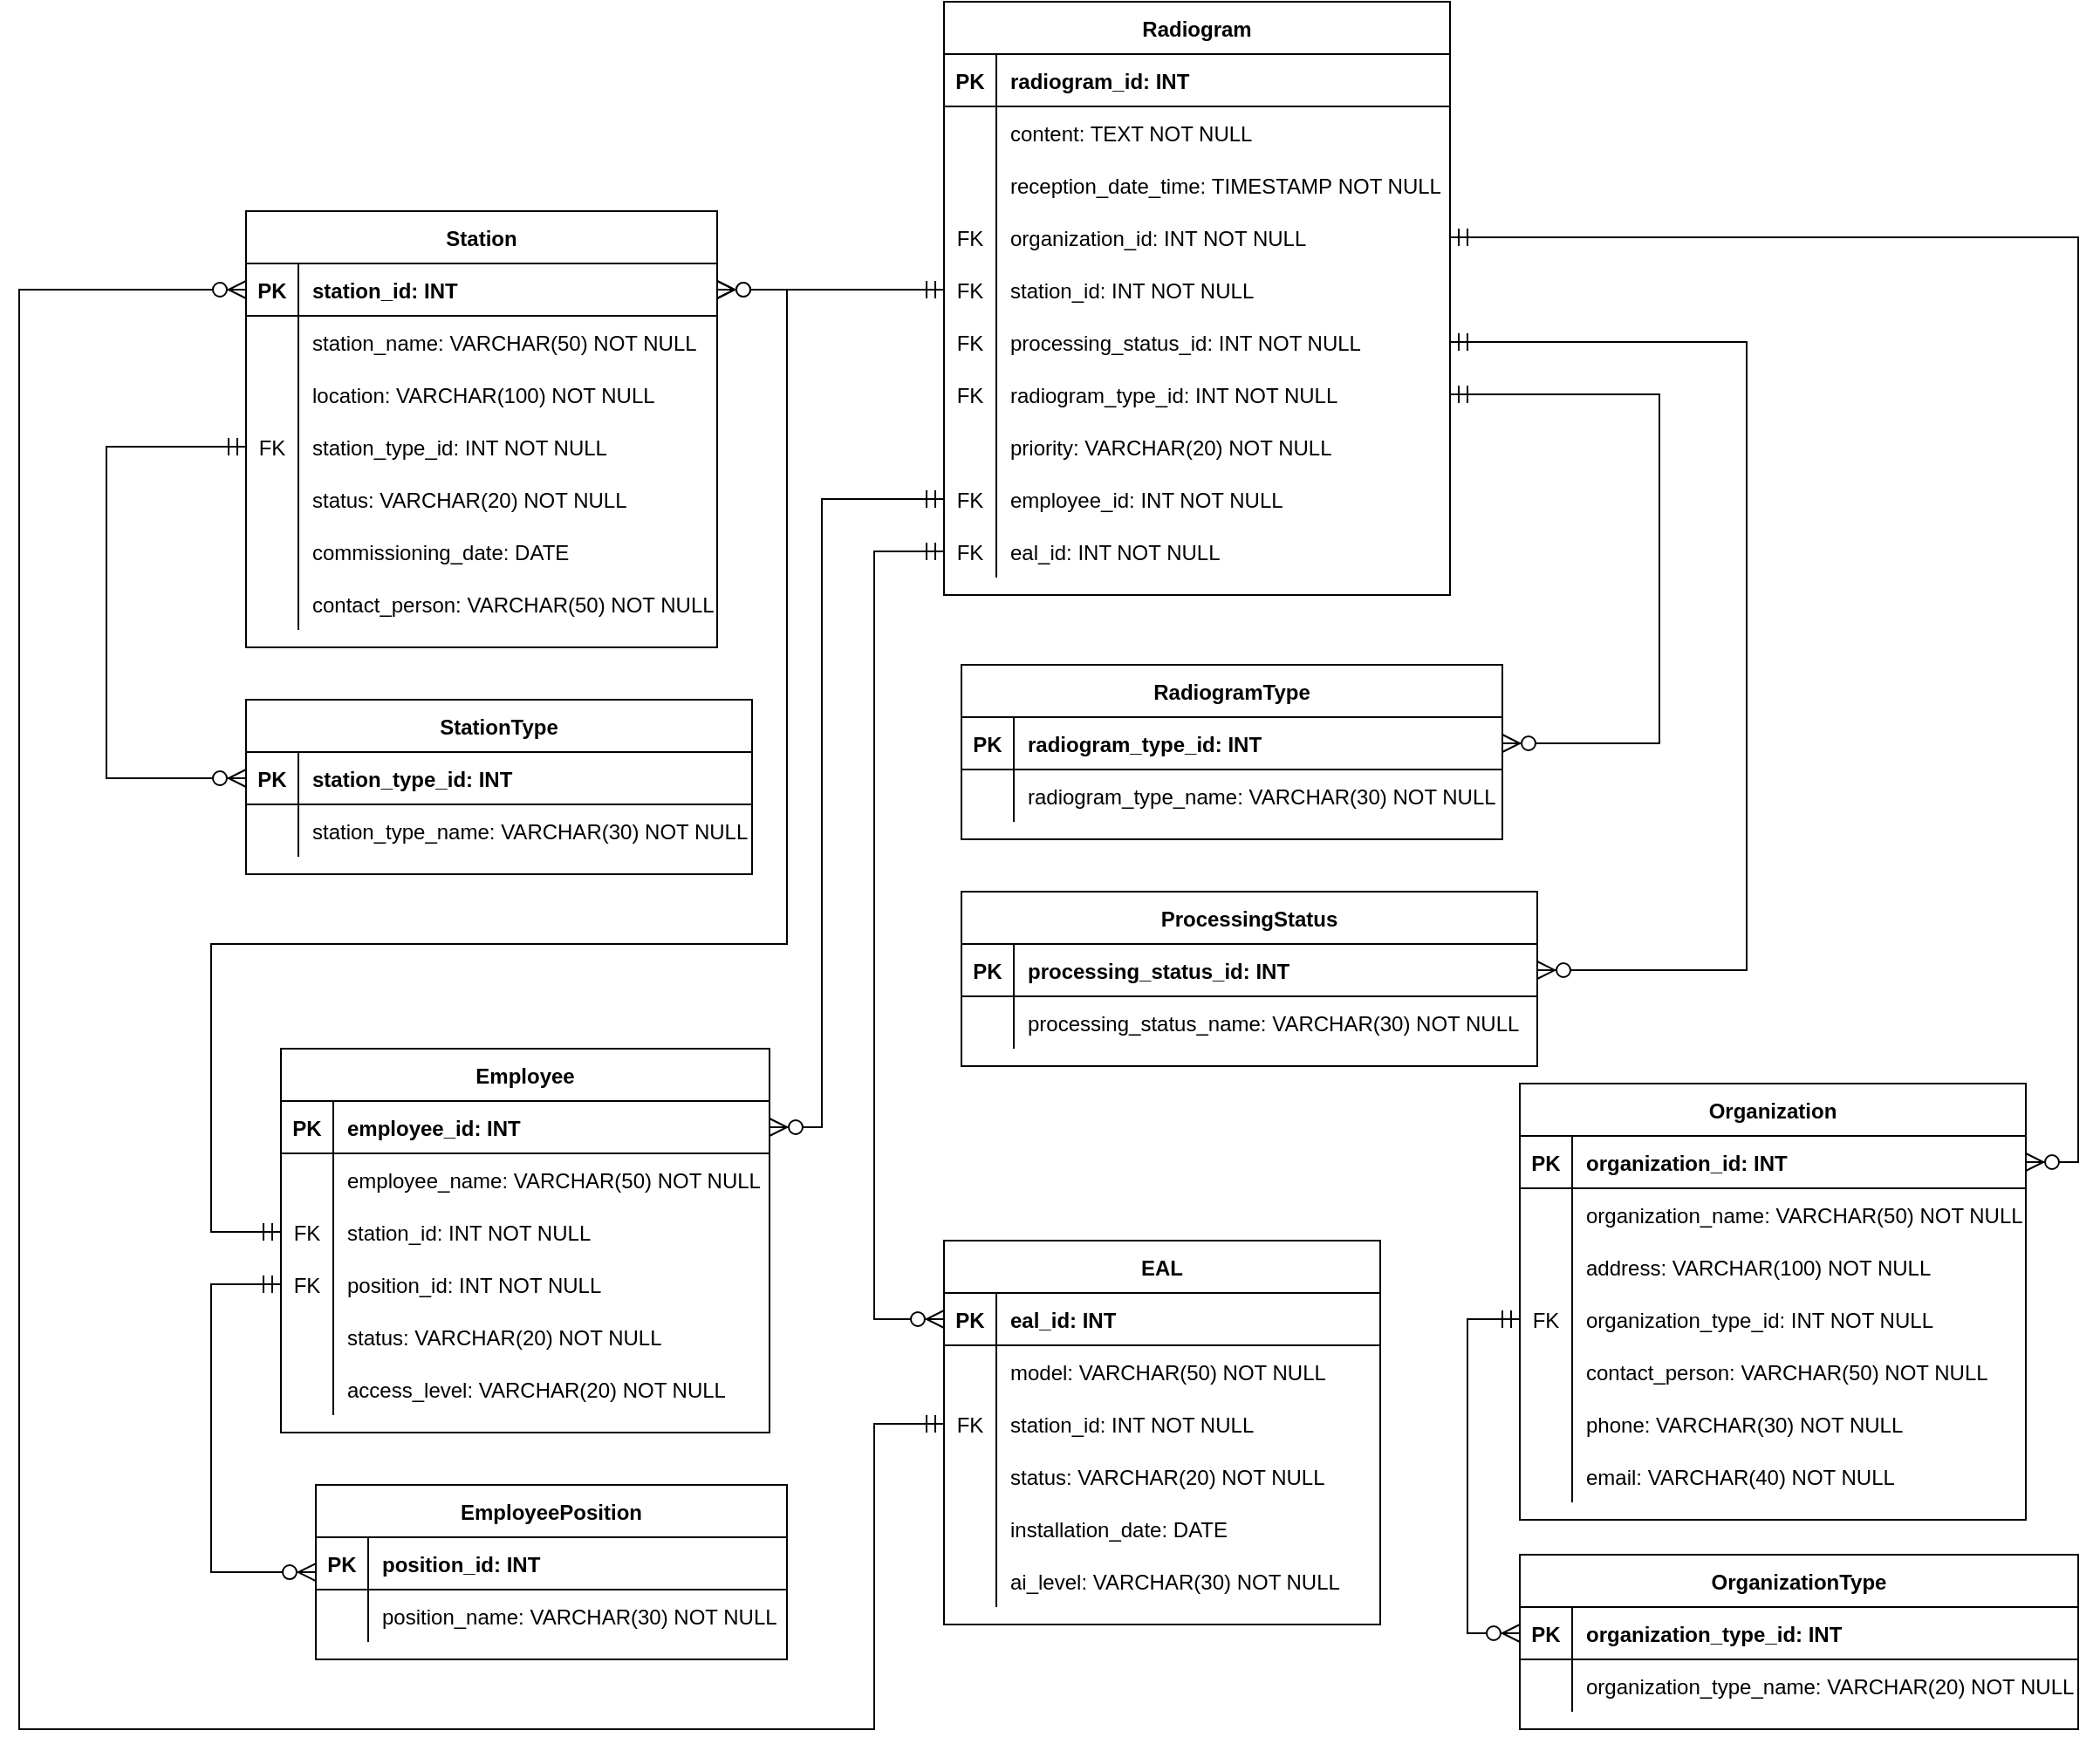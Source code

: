 <mxfile version="26.1.0">
  <diagram id="R2lEEEUBdFMjLlhIrx00" name="Page-1">
    <mxGraphModel dx="984" dy="1133" grid="1" gridSize="10" guides="1" tooltips="1" connect="1" arrows="1" fold="1" page="1" pageScale="1" pageWidth="850" pageHeight="1100" math="0" shadow="0" extFonts="Permanent Marker^https://fonts.googleapis.com/css?family=Permanent+Marker">
      <root>
        <mxCell id="0" />
        <mxCell id="1" parent="0" />
        <mxCell id="4KNzCH2KSed1DlCP3mvq-1" value="Radiogram" style="shape=table;startSize=30;container=1;collapsible=1;childLayout=tableLayout;fixedRows=1;rowLines=0;fontStyle=1;align=center;resizeLast=1;" parent="1" vertex="1">
          <mxGeometry x="600" width="290" height="340" as="geometry" />
        </mxCell>
        <mxCell id="4KNzCH2KSed1DlCP3mvq-2" value="" style="shape=partialRectangle;collapsible=0;dropTarget=0;pointerEvents=0;fillColor=none;points=[[0,0.5],[1,0.5]];portConstraint=eastwest;top=0;left=0;right=0;bottom=1;" parent="4KNzCH2KSed1DlCP3mvq-1" vertex="1">
          <mxGeometry y="30" width="290" height="30" as="geometry" />
        </mxCell>
        <mxCell id="4KNzCH2KSed1DlCP3mvq-3" value="PK" style="shape=partialRectangle;overflow=hidden;connectable=0;fillColor=none;top=0;left=0;bottom=0;right=0;fontStyle=1;" parent="4KNzCH2KSed1DlCP3mvq-2" vertex="1">
          <mxGeometry width="30" height="30" as="geometry">
            <mxRectangle width="30" height="30" as="alternateBounds" />
          </mxGeometry>
        </mxCell>
        <mxCell id="4KNzCH2KSed1DlCP3mvq-4" value="radiogram_id: INT" style="shape=partialRectangle;overflow=hidden;connectable=0;fillColor=none;top=0;left=0;bottom=0;right=0;align=left;spacingLeft=6;fontStyle=1;" parent="4KNzCH2KSed1DlCP3mvq-2" vertex="1">
          <mxGeometry x="30" width="260" height="30" as="geometry">
            <mxRectangle width="260" height="30" as="alternateBounds" />
          </mxGeometry>
        </mxCell>
        <mxCell id="4KNzCH2KSed1DlCP3mvq-5" value="" style="shape=partialRectangle;collapsible=0;dropTarget=0;pointerEvents=0;fillColor=none;points=[[0,0.5],[1,0.5]];portConstraint=eastwest;top=0;left=0;right=0;bottom=0;" parent="4KNzCH2KSed1DlCP3mvq-1" vertex="1">
          <mxGeometry y="60" width="290" height="30" as="geometry" />
        </mxCell>
        <mxCell id="4KNzCH2KSed1DlCP3mvq-6" value="" style="shape=partialRectangle;overflow=hidden;connectable=0;fillColor=none;top=0;left=0;bottom=0;right=0;" parent="4KNzCH2KSed1DlCP3mvq-5" vertex="1">
          <mxGeometry width="30" height="30" as="geometry">
            <mxRectangle width="30" height="30" as="alternateBounds" />
          </mxGeometry>
        </mxCell>
        <mxCell id="4KNzCH2KSed1DlCP3mvq-7" value="content: TEXT NOT NULL" style="shape=partialRectangle;overflow=hidden;connectable=0;fillColor=none;top=0;left=0;bottom=0;right=0;align=left;spacingLeft=6;" parent="4KNzCH2KSed1DlCP3mvq-5" vertex="1">
          <mxGeometry x="30" width="260" height="30" as="geometry">
            <mxRectangle width="260" height="30" as="alternateBounds" />
          </mxGeometry>
        </mxCell>
        <mxCell id="4KNzCH2KSed1DlCP3mvq-8" value="" style="shape=partialRectangle;collapsible=0;dropTarget=0;pointerEvents=0;fillColor=none;points=[[0,0.5],[1,0.5]];portConstraint=eastwest;top=0;left=0;right=0;bottom=0;" parent="4KNzCH2KSed1DlCP3mvq-1" vertex="1">
          <mxGeometry y="90" width="290" height="30" as="geometry" />
        </mxCell>
        <mxCell id="4KNzCH2KSed1DlCP3mvq-9" value="" style="shape=partialRectangle;overflow=hidden;connectable=0;fillColor=none;top=0;left=0;bottom=0;right=0;" parent="4KNzCH2KSed1DlCP3mvq-8" vertex="1">
          <mxGeometry width="30" height="30" as="geometry">
            <mxRectangle width="30" height="30" as="alternateBounds" />
          </mxGeometry>
        </mxCell>
        <mxCell id="4KNzCH2KSed1DlCP3mvq-10" value="reception_date_time: TIMESTAMP NOT NULL" style="shape=partialRectangle;overflow=hidden;connectable=0;fillColor=none;top=0;left=0;bottom=0;right=0;align=left;spacingLeft=6;" parent="4KNzCH2KSed1DlCP3mvq-8" vertex="1">
          <mxGeometry x="30" width="260" height="30" as="geometry">
            <mxRectangle width="260" height="30" as="alternateBounds" />
          </mxGeometry>
        </mxCell>
        <mxCell id="4KNzCH2KSed1DlCP3mvq-11" value="" style="shape=tableRow;horizontal=0;startSize=0;swimlaneHead=0;swimlaneBody=0;fillColor=none;collapsible=0;dropTarget=0;points=[[0,0.5],[1,0.5]];portConstraint=eastwest;top=0;left=0;right=0;bottom=0;" parent="4KNzCH2KSed1DlCP3mvq-1" vertex="1">
          <mxGeometry y="120" width="290" height="30" as="geometry" />
        </mxCell>
        <mxCell id="4KNzCH2KSed1DlCP3mvq-12" value="FK" style="shape=partialRectangle;connectable=0;fillColor=none;top=0;left=0;bottom=0;right=0;editable=1;overflow=hidden;" parent="4KNzCH2KSed1DlCP3mvq-11" vertex="1">
          <mxGeometry width="30" height="30" as="geometry">
            <mxRectangle width="30" height="30" as="alternateBounds" />
          </mxGeometry>
        </mxCell>
        <mxCell id="4KNzCH2KSed1DlCP3mvq-13" value="organization_id: INT NOT NULL" style="shape=partialRectangle;connectable=0;fillColor=none;top=0;left=0;bottom=0;right=0;align=left;spacingLeft=6;overflow=hidden;" parent="4KNzCH2KSed1DlCP3mvq-11" vertex="1">
          <mxGeometry x="30" width="260" height="30" as="geometry">
            <mxRectangle width="260" height="30" as="alternateBounds" />
          </mxGeometry>
        </mxCell>
        <mxCell id="4KNzCH2KSed1DlCP3mvq-14" value="" style="shape=tableRow;horizontal=0;startSize=0;swimlaneHead=0;swimlaneBody=0;fillColor=none;collapsible=0;dropTarget=0;points=[[0,0.5],[1,0.5]];portConstraint=eastwest;top=0;left=0;right=0;bottom=0;" parent="4KNzCH2KSed1DlCP3mvq-1" vertex="1">
          <mxGeometry y="150" width="290" height="30" as="geometry" />
        </mxCell>
        <mxCell id="4KNzCH2KSed1DlCP3mvq-15" value="FK" style="shape=partialRectangle;connectable=0;fillColor=none;top=0;left=0;bottom=0;right=0;editable=1;overflow=hidden;" parent="4KNzCH2KSed1DlCP3mvq-14" vertex="1">
          <mxGeometry width="30" height="30" as="geometry">
            <mxRectangle width="30" height="30" as="alternateBounds" />
          </mxGeometry>
        </mxCell>
        <mxCell id="4KNzCH2KSed1DlCP3mvq-16" value="station_id: INT NOT NULL" style="shape=partialRectangle;connectable=0;fillColor=none;top=0;left=0;bottom=0;right=0;align=left;spacingLeft=6;overflow=hidden;" parent="4KNzCH2KSed1DlCP3mvq-14" vertex="1">
          <mxGeometry x="30" width="260" height="30" as="geometry">
            <mxRectangle width="260" height="30" as="alternateBounds" />
          </mxGeometry>
        </mxCell>
        <mxCell id="4KNzCH2KSed1DlCP3mvq-17" value="" style="shape=tableRow;horizontal=0;startSize=0;swimlaneHead=0;swimlaneBody=0;fillColor=none;collapsible=0;dropTarget=0;points=[[0,0.5],[1,0.5]];portConstraint=eastwest;top=0;left=0;right=0;bottom=0;" parent="4KNzCH2KSed1DlCP3mvq-1" vertex="1">
          <mxGeometry y="180" width="290" height="30" as="geometry" />
        </mxCell>
        <mxCell id="4KNzCH2KSed1DlCP3mvq-18" value="FK" style="shape=partialRectangle;connectable=0;fillColor=none;top=0;left=0;bottom=0;right=0;editable=1;overflow=hidden;" parent="4KNzCH2KSed1DlCP3mvq-17" vertex="1">
          <mxGeometry width="30" height="30" as="geometry">
            <mxRectangle width="30" height="30" as="alternateBounds" />
          </mxGeometry>
        </mxCell>
        <mxCell id="4KNzCH2KSed1DlCP3mvq-19" value="processing_status_id: INT NOT NULL" style="shape=partialRectangle;connectable=0;fillColor=none;top=0;left=0;bottom=0;right=0;align=left;spacingLeft=6;overflow=hidden;" parent="4KNzCH2KSed1DlCP3mvq-17" vertex="1">
          <mxGeometry x="30" width="260" height="30" as="geometry">
            <mxRectangle width="260" height="30" as="alternateBounds" />
          </mxGeometry>
        </mxCell>
        <mxCell id="4KNzCH2KSed1DlCP3mvq-20" value="" style="shape=tableRow;horizontal=0;startSize=0;swimlaneHead=0;swimlaneBody=0;fillColor=none;collapsible=0;dropTarget=0;points=[[0,0.5],[1,0.5]];portConstraint=eastwest;top=0;left=0;right=0;bottom=0;" parent="4KNzCH2KSed1DlCP3mvq-1" vertex="1">
          <mxGeometry y="210" width="290" height="30" as="geometry" />
        </mxCell>
        <mxCell id="4KNzCH2KSed1DlCP3mvq-21" value="FK" style="shape=partialRectangle;connectable=0;fillColor=none;top=0;left=0;bottom=0;right=0;editable=1;overflow=hidden;" parent="4KNzCH2KSed1DlCP3mvq-20" vertex="1">
          <mxGeometry width="30" height="30" as="geometry">
            <mxRectangle width="30" height="30" as="alternateBounds" />
          </mxGeometry>
        </mxCell>
        <mxCell id="4KNzCH2KSed1DlCP3mvq-22" value="radiogram_type_id: INT NOT NULL" style="shape=partialRectangle;connectable=0;fillColor=none;top=0;left=0;bottom=0;right=0;align=left;spacingLeft=6;overflow=hidden;" parent="4KNzCH2KSed1DlCP3mvq-20" vertex="1">
          <mxGeometry x="30" width="260" height="30" as="geometry">
            <mxRectangle width="260" height="30" as="alternateBounds" />
          </mxGeometry>
        </mxCell>
        <mxCell id="4KNzCH2KSed1DlCP3mvq-23" value="" style="shape=tableRow;horizontal=0;startSize=0;swimlaneHead=0;swimlaneBody=0;fillColor=none;collapsible=0;dropTarget=0;points=[[0,0.5],[1,0.5]];portConstraint=eastwest;top=0;left=0;right=0;bottom=0;" parent="4KNzCH2KSed1DlCP3mvq-1" vertex="1">
          <mxGeometry y="240" width="290" height="30" as="geometry" />
        </mxCell>
        <mxCell id="4KNzCH2KSed1DlCP3mvq-24" value="" style="shape=partialRectangle;connectable=0;fillColor=none;top=0;left=0;bottom=0;right=0;editable=1;overflow=hidden;" parent="4KNzCH2KSed1DlCP3mvq-23" vertex="1">
          <mxGeometry width="30" height="30" as="geometry">
            <mxRectangle width="30" height="30" as="alternateBounds" />
          </mxGeometry>
        </mxCell>
        <mxCell id="4KNzCH2KSed1DlCP3mvq-25" value="priority: VARCHAR(20) NOT NULL" style="shape=partialRectangle;connectable=0;fillColor=none;top=0;left=0;bottom=0;right=0;align=left;spacingLeft=6;overflow=hidden;" parent="4KNzCH2KSed1DlCP3mvq-23" vertex="1">
          <mxGeometry x="30" width="260" height="30" as="geometry">
            <mxRectangle width="260" height="30" as="alternateBounds" />
          </mxGeometry>
        </mxCell>
        <mxCell id="4KNzCH2KSed1DlCP3mvq-26" value="" style="shape=tableRow;horizontal=0;startSize=0;swimlaneHead=0;swimlaneBody=0;fillColor=none;collapsible=0;dropTarget=0;points=[[0,0.5],[1,0.5]];portConstraint=eastwest;top=0;left=0;right=0;bottom=0;" parent="4KNzCH2KSed1DlCP3mvq-1" vertex="1">
          <mxGeometry y="270" width="290" height="30" as="geometry" />
        </mxCell>
        <mxCell id="4KNzCH2KSed1DlCP3mvq-27" value="FK" style="shape=partialRectangle;connectable=0;fillColor=none;top=0;left=0;bottom=0;right=0;editable=1;overflow=hidden;" parent="4KNzCH2KSed1DlCP3mvq-26" vertex="1">
          <mxGeometry width="30" height="30" as="geometry">
            <mxRectangle width="30" height="30" as="alternateBounds" />
          </mxGeometry>
        </mxCell>
        <mxCell id="4KNzCH2KSed1DlCP3mvq-28" value="employee_id: INT NOT NULL" style="shape=partialRectangle;connectable=0;fillColor=none;top=0;left=0;bottom=0;right=0;align=left;spacingLeft=6;overflow=hidden;" parent="4KNzCH2KSed1DlCP3mvq-26" vertex="1">
          <mxGeometry x="30" width="260" height="30" as="geometry">
            <mxRectangle width="260" height="30" as="alternateBounds" />
          </mxGeometry>
        </mxCell>
        <mxCell id="4KNzCH2KSed1DlCP3mvq-29" value="" style="shape=tableRow;horizontal=0;startSize=0;swimlaneHead=0;swimlaneBody=0;fillColor=none;collapsible=0;dropTarget=0;points=[[0,0.5],[1,0.5]];portConstraint=eastwest;top=0;left=0;right=0;bottom=0;" parent="4KNzCH2KSed1DlCP3mvq-1" vertex="1">
          <mxGeometry y="300" width="290" height="30" as="geometry" />
        </mxCell>
        <mxCell id="4KNzCH2KSed1DlCP3mvq-30" value="FK" style="shape=partialRectangle;connectable=0;fillColor=none;top=0;left=0;bottom=0;right=0;editable=1;overflow=hidden;" parent="4KNzCH2KSed1DlCP3mvq-29" vertex="1">
          <mxGeometry width="30" height="30" as="geometry">
            <mxRectangle width="30" height="30" as="alternateBounds" />
          </mxGeometry>
        </mxCell>
        <mxCell id="4KNzCH2KSed1DlCP3mvq-31" value="eal_id: INT NOT NULL" style="shape=partialRectangle;connectable=0;fillColor=none;top=0;left=0;bottom=0;right=0;align=left;spacingLeft=6;overflow=hidden;" parent="4KNzCH2KSed1DlCP3mvq-29" vertex="1">
          <mxGeometry x="30" width="260" height="30" as="geometry">
            <mxRectangle width="260" height="30" as="alternateBounds" />
          </mxGeometry>
        </mxCell>
        <mxCell id="4KNzCH2KSed1DlCP3mvq-32" value="Station" style="shape=table;startSize=30;container=1;collapsible=1;childLayout=tableLayout;fixedRows=1;rowLines=0;fontStyle=1;align=center;resizeLast=1;" parent="1" vertex="1">
          <mxGeometry x="200" y="120" width="270" height="250" as="geometry" />
        </mxCell>
        <mxCell id="4KNzCH2KSed1DlCP3mvq-33" value="" style="shape=partialRectangle;collapsible=0;dropTarget=0;pointerEvents=0;fillColor=none;points=[[0,0.5],[1,0.5]];portConstraint=eastwest;top=0;left=0;right=0;bottom=1;" parent="4KNzCH2KSed1DlCP3mvq-32" vertex="1">
          <mxGeometry y="30" width="270" height="30" as="geometry" />
        </mxCell>
        <mxCell id="4KNzCH2KSed1DlCP3mvq-34" value="PK" style="shape=partialRectangle;overflow=hidden;connectable=0;fillColor=none;top=0;left=0;bottom=0;right=0;fontStyle=1;" parent="4KNzCH2KSed1DlCP3mvq-33" vertex="1">
          <mxGeometry width="30" height="30" as="geometry">
            <mxRectangle width="30" height="30" as="alternateBounds" />
          </mxGeometry>
        </mxCell>
        <mxCell id="4KNzCH2KSed1DlCP3mvq-35" value="station_id: INT" style="shape=partialRectangle;overflow=hidden;connectable=0;fillColor=none;top=0;left=0;bottom=0;right=0;align=left;spacingLeft=6;fontStyle=1;" parent="4KNzCH2KSed1DlCP3mvq-33" vertex="1">
          <mxGeometry x="30" width="240" height="30" as="geometry">
            <mxRectangle width="240" height="30" as="alternateBounds" />
          </mxGeometry>
        </mxCell>
        <mxCell id="4KNzCH2KSed1DlCP3mvq-36" value="" style="shape=partialRectangle;collapsible=0;dropTarget=0;pointerEvents=0;fillColor=none;points=[[0,0.5],[1,0.5]];portConstraint=eastwest;top=0;left=0;right=0;bottom=0;" parent="4KNzCH2KSed1DlCP3mvq-32" vertex="1">
          <mxGeometry y="60" width="270" height="30" as="geometry" />
        </mxCell>
        <mxCell id="4KNzCH2KSed1DlCP3mvq-37" value="" style="shape=partialRectangle;overflow=hidden;connectable=0;fillColor=none;top=0;left=0;bottom=0;right=0;" parent="4KNzCH2KSed1DlCP3mvq-36" vertex="1">
          <mxGeometry width="30" height="30" as="geometry">
            <mxRectangle width="30" height="30" as="alternateBounds" />
          </mxGeometry>
        </mxCell>
        <mxCell id="4KNzCH2KSed1DlCP3mvq-38" value="station_name: VARCHAR(50) NOT NULL" style="shape=partialRectangle;overflow=hidden;connectable=0;fillColor=none;top=0;left=0;bottom=0;right=0;align=left;spacingLeft=6;" parent="4KNzCH2KSed1DlCP3mvq-36" vertex="1">
          <mxGeometry x="30" width="240" height="30" as="geometry">
            <mxRectangle width="240" height="30" as="alternateBounds" />
          </mxGeometry>
        </mxCell>
        <mxCell id="4KNzCH2KSed1DlCP3mvq-39" value="" style="shape=partialRectangle;collapsible=0;dropTarget=0;pointerEvents=0;fillColor=none;points=[[0,0.5],[1,0.5]];portConstraint=eastwest;top=0;left=0;right=0;bottom=0;" parent="4KNzCH2KSed1DlCP3mvq-32" vertex="1">
          <mxGeometry y="90" width="270" height="30" as="geometry" />
        </mxCell>
        <mxCell id="4KNzCH2KSed1DlCP3mvq-40" value="" style="shape=partialRectangle;overflow=hidden;connectable=0;fillColor=none;top=0;left=0;bottom=0;right=0;" parent="4KNzCH2KSed1DlCP3mvq-39" vertex="1">
          <mxGeometry width="30" height="30" as="geometry">
            <mxRectangle width="30" height="30" as="alternateBounds" />
          </mxGeometry>
        </mxCell>
        <mxCell id="4KNzCH2KSed1DlCP3mvq-41" value="location: VARCHAR(100) NOT NULL" style="shape=partialRectangle;overflow=hidden;connectable=0;fillColor=none;top=0;left=0;bottom=0;right=0;align=left;spacingLeft=6;" parent="4KNzCH2KSed1DlCP3mvq-39" vertex="1">
          <mxGeometry x="30" width="240" height="30" as="geometry">
            <mxRectangle width="240" height="30" as="alternateBounds" />
          </mxGeometry>
        </mxCell>
        <mxCell id="4KNzCH2KSed1DlCP3mvq-42" value="" style="shape=tableRow;horizontal=0;startSize=0;swimlaneHead=0;swimlaneBody=0;fillColor=none;collapsible=0;dropTarget=0;points=[[0,0.5],[1,0.5]];portConstraint=eastwest;top=0;left=0;right=0;bottom=0;" parent="4KNzCH2KSed1DlCP3mvq-32" vertex="1">
          <mxGeometry y="120" width="270" height="30" as="geometry" />
        </mxCell>
        <mxCell id="4KNzCH2KSed1DlCP3mvq-43" value="FK" style="shape=partialRectangle;connectable=0;fillColor=none;top=0;left=0;bottom=0;right=0;editable=1;overflow=hidden;" parent="4KNzCH2KSed1DlCP3mvq-42" vertex="1">
          <mxGeometry width="30" height="30" as="geometry">
            <mxRectangle width="30" height="30" as="alternateBounds" />
          </mxGeometry>
        </mxCell>
        <mxCell id="4KNzCH2KSed1DlCP3mvq-44" value="station_type_id: INT NOT NULL" style="shape=partialRectangle;connectable=0;fillColor=none;top=0;left=0;bottom=0;right=0;align=left;spacingLeft=6;overflow=hidden;" parent="4KNzCH2KSed1DlCP3mvq-42" vertex="1">
          <mxGeometry x="30" width="240" height="30" as="geometry">
            <mxRectangle width="240" height="30" as="alternateBounds" />
          </mxGeometry>
        </mxCell>
        <mxCell id="4KNzCH2KSed1DlCP3mvq-45" value="" style="shape=tableRow;horizontal=0;startSize=0;swimlaneHead=0;swimlaneBody=0;fillColor=none;collapsible=0;dropTarget=0;points=[[0,0.5],[1,0.5]];portConstraint=eastwest;top=0;left=0;right=0;bottom=0;" parent="4KNzCH2KSed1DlCP3mvq-32" vertex="1">
          <mxGeometry y="150" width="270" height="30" as="geometry" />
        </mxCell>
        <mxCell id="4KNzCH2KSed1DlCP3mvq-46" value="" style="shape=partialRectangle;connectable=0;fillColor=none;top=0;left=0;bottom=0;right=0;editable=1;overflow=hidden;" parent="4KNzCH2KSed1DlCP3mvq-45" vertex="1">
          <mxGeometry width="30" height="30" as="geometry">
            <mxRectangle width="30" height="30" as="alternateBounds" />
          </mxGeometry>
        </mxCell>
        <mxCell id="4KNzCH2KSed1DlCP3mvq-47" value="status: VARCHAR(20) NOT NULL" style="shape=partialRectangle;connectable=0;fillColor=none;top=0;left=0;bottom=0;right=0;align=left;spacingLeft=6;overflow=hidden;" parent="4KNzCH2KSed1DlCP3mvq-45" vertex="1">
          <mxGeometry x="30" width="240" height="30" as="geometry">
            <mxRectangle width="240" height="30" as="alternateBounds" />
          </mxGeometry>
        </mxCell>
        <mxCell id="4KNzCH2KSed1DlCP3mvq-48" value="" style="shape=tableRow;horizontal=0;startSize=0;swimlaneHead=0;swimlaneBody=0;fillColor=none;collapsible=0;dropTarget=0;points=[[0,0.5],[1,0.5]];portConstraint=eastwest;top=0;left=0;right=0;bottom=0;" parent="4KNzCH2KSed1DlCP3mvq-32" vertex="1">
          <mxGeometry y="180" width="270" height="30" as="geometry" />
        </mxCell>
        <mxCell id="4KNzCH2KSed1DlCP3mvq-49" value="" style="shape=partialRectangle;connectable=0;fillColor=none;top=0;left=0;bottom=0;right=0;editable=1;overflow=hidden;" parent="4KNzCH2KSed1DlCP3mvq-48" vertex="1">
          <mxGeometry width="30" height="30" as="geometry">
            <mxRectangle width="30" height="30" as="alternateBounds" />
          </mxGeometry>
        </mxCell>
        <mxCell id="4KNzCH2KSed1DlCP3mvq-50" value="commissioning_date: DATE" style="shape=partialRectangle;connectable=0;fillColor=none;top=0;left=0;bottom=0;right=0;align=left;spacingLeft=6;overflow=hidden;" parent="4KNzCH2KSed1DlCP3mvq-48" vertex="1">
          <mxGeometry x="30" width="240" height="30" as="geometry">
            <mxRectangle width="240" height="30" as="alternateBounds" />
          </mxGeometry>
        </mxCell>
        <mxCell id="4KNzCH2KSed1DlCP3mvq-51" value="" style="shape=tableRow;horizontal=0;startSize=0;swimlaneHead=0;swimlaneBody=0;fillColor=none;collapsible=0;dropTarget=0;points=[[0,0.5],[1,0.5]];portConstraint=eastwest;top=0;left=0;right=0;bottom=0;" parent="4KNzCH2KSed1DlCP3mvq-32" vertex="1">
          <mxGeometry y="210" width="270" height="30" as="geometry" />
        </mxCell>
        <mxCell id="4KNzCH2KSed1DlCP3mvq-52" value="" style="shape=partialRectangle;connectable=0;fillColor=none;top=0;left=0;bottom=0;right=0;editable=1;overflow=hidden;" parent="4KNzCH2KSed1DlCP3mvq-51" vertex="1">
          <mxGeometry width="30" height="30" as="geometry">
            <mxRectangle width="30" height="30" as="alternateBounds" />
          </mxGeometry>
        </mxCell>
        <mxCell id="4KNzCH2KSed1DlCP3mvq-53" value="contact_person: VARCHAR(50) NOT NULL" style="shape=partialRectangle;connectable=0;fillColor=none;top=0;left=0;bottom=0;right=0;align=left;spacingLeft=6;overflow=hidden;" parent="4KNzCH2KSed1DlCP3mvq-51" vertex="1">
          <mxGeometry x="30" width="240" height="30" as="geometry">
            <mxRectangle width="240" height="30" as="alternateBounds" />
          </mxGeometry>
        </mxCell>
        <mxCell id="4KNzCH2KSed1DlCP3mvq-54" value="Employee" style="shape=table;startSize=30;container=1;collapsible=1;childLayout=tableLayout;fixedRows=1;rowLines=0;fontStyle=1;align=center;resizeLast=1;" parent="1" vertex="1">
          <mxGeometry x="220" y="600" width="280" height="220" as="geometry" />
        </mxCell>
        <mxCell id="4KNzCH2KSed1DlCP3mvq-55" value="" style="shape=partialRectangle;collapsible=0;dropTarget=0;pointerEvents=0;fillColor=none;points=[[0,0.5],[1,0.5]];portConstraint=eastwest;top=0;left=0;right=0;bottom=1;" parent="4KNzCH2KSed1DlCP3mvq-54" vertex="1">
          <mxGeometry y="30" width="280" height="30" as="geometry" />
        </mxCell>
        <mxCell id="4KNzCH2KSed1DlCP3mvq-56" value="PK" style="shape=partialRectangle;overflow=hidden;connectable=0;fillColor=none;top=0;left=0;bottom=0;right=0;fontStyle=1;" parent="4KNzCH2KSed1DlCP3mvq-55" vertex="1">
          <mxGeometry width="30" height="30" as="geometry">
            <mxRectangle width="30" height="30" as="alternateBounds" />
          </mxGeometry>
        </mxCell>
        <mxCell id="4KNzCH2KSed1DlCP3mvq-57" value="employee_id: INT" style="shape=partialRectangle;overflow=hidden;connectable=0;fillColor=none;top=0;left=0;bottom=0;right=0;align=left;spacingLeft=6;fontStyle=1;" parent="4KNzCH2KSed1DlCP3mvq-55" vertex="1">
          <mxGeometry x="30" width="250" height="30" as="geometry">
            <mxRectangle width="250" height="30" as="alternateBounds" />
          </mxGeometry>
        </mxCell>
        <mxCell id="4KNzCH2KSed1DlCP3mvq-58" value="" style="shape=partialRectangle;collapsible=0;dropTarget=0;pointerEvents=0;fillColor=none;points=[[0,0.5],[1,0.5]];portConstraint=eastwest;top=0;left=0;right=0;bottom=0;" parent="4KNzCH2KSed1DlCP3mvq-54" vertex="1">
          <mxGeometry y="60" width="280" height="30" as="geometry" />
        </mxCell>
        <mxCell id="4KNzCH2KSed1DlCP3mvq-59" value="" style="shape=partialRectangle;overflow=hidden;connectable=0;fillColor=none;top=0;left=0;bottom=0;right=0;" parent="4KNzCH2KSed1DlCP3mvq-58" vertex="1">
          <mxGeometry width="30" height="30" as="geometry">
            <mxRectangle width="30" height="30" as="alternateBounds" />
          </mxGeometry>
        </mxCell>
        <mxCell id="4KNzCH2KSed1DlCP3mvq-60" value="employee_name: VARCHAR(50) NOT NULL" style="shape=partialRectangle;overflow=hidden;connectable=0;fillColor=none;top=0;left=0;bottom=0;right=0;align=left;spacingLeft=6;" parent="4KNzCH2KSed1DlCP3mvq-58" vertex="1">
          <mxGeometry x="30" width="250" height="30" as="geometry">
            <mxRectangle width="250" height="30" as="alternateBounds" />
          </mxGeometry>
        </mxCell>
        <mxCell id="4KNzCH2KSed1DlCP3mvq-61" value="" style="shape=partialRectangle;collapsible=0;dropTarget=0;pointerEvents=0;fillColor=none;points=[[0,0.5],[1,0.5]];portConstraint=eastwest;top=0;left=0;right=0;bottom=0;" parent="4KNzCH2KSed1DlCP3mvq-54" vertex="1">
          <mxGeometry y="90" width="280" height="30" as="geometry" />
        </mxCell>
        <mxCell id="4KNzCH2KSed1DlCP3mvq-62" value="FK" style="shape=partialRectangle;overflow=hidden;connectable=0;fillColor=none;top=0;left=0;bottom=0;right=0;" parent="4KNzCH2KSed1DlCP3mvq-61" vertex="1">
          <mxGeometry width="30" height="30" as="geometry">
            <mxRectangle width="30" height="30" as="alternateBounds" />
          </mxGeometry>
        </mxCell>
        <mxCell id="4KNzCH2KSed1DlCP3mvq-63" value="station_id: INT NOT NULL" style="shape=partialRectangle;overflow=hidden;connectable=0;fillColor=none;top=0;left=0;bottom=0;right=0;align=left;spacingLeft=6;" parent="4KNzCH2KSed1DlCP3mvq-61" vertex="1">
          <mxGeometry x="30" width="250" height="30" as="geometry">
            <mxRectangle width="250" height="30" as="alternateBounds" />
          </mxGeometry>
        </mxCell>
        <mxCell id="4KNzCH2KSed1DlCP3mvq-64" value="" style="shape=tableRow;horizontal=0;startSize=0;swimlaneHead=0;swimlaneBody=0;fillColor=none;collapsible=0;dropTarget=0;points=[[0,0.5],[1,0.5]];portConstraint=eastwest;top=0;left=0;right=0;bottom=0;" parent="4KNzCH2KSed1DlCP3mvq-54" vertex="1">
          <mxGeometry y="120" width="280" height="30" as="geometry" />
        </mxCell>
        <mxCell id="4KNzCH2KSed1DlCP3mvq-65" value="FK" style="shape=partialRectangle;connectable=0;fillColor=none;top=0;left=0;bottom=0;right=0;editable=1;overflow=hidden;" parent="4KNzCH2KSed1DlCP3mvq-64" vertex="1">
          <mxGeometry width="30" height="30" as="geometry">
            <mxRectangle width="30" height="30" as="alternateBounds" />
          </mxGeometry>
        </mxCell>
        <mxCell id="4KNzCH2KSed1DlCP3mvq-66" value="position_id: INT NOT NULL" style="shape=partialRectangle;connectable=0;fillColor=none;top=0;left=0;bottom=0;right=0;align=left;spacingLeft=6;overflow=hidden;" parent="4KNzCH2KSed1DlCP3mvq-64" vertex="1">
          <mxGeometry x="30" width="250" height="30" as="geometry">
            <mxRectangle width="250" height="30" as="alternateBounds" />
          </mxGeometry>
        </mxCell>
        <mxCell id="4KNzCH2KSed1DlCP3mvq-67" value="" style="shape=tableRow;horizontal=0;startSize=0;swimlaneHead=0;swimlaneBody=0;fillColor=none;collapsible=0;dropTarget=0;points=[[0,0.5],[1,0.5]];portConstraint=eastwest;top=0;left=0;right=0;bottom=0;" parent="4KNzCH2KSed1DlCP3mvq-54" vertex="1">
          <mxGeometry y="150" width="280" height="30" as="geometry" />
        </mxCell>
        <mxCell id="4KNzCH2KSed1DlCP3mvq-68" value="" style="shape=partialRectangle;connectable=0;fillColor=none;top=0;left=0;bottom=0;right=0;editable=1;overflow=hidden;" parent="4KNzCH2KSed1DlCP3mvq-67" vertex="1">
          <mxGeometry width="30" height="30" as="geometry">
            <mxRectangle width="30" height="30" as="alternateBounds" />
          </mxGeometry>
        </mxCell>
        <mxCell id="4KNzCH2KSed1DlCP3mvq-69" value="status: VARCHAR(20) NOT NULL" style="shape=partialRectangle;connectable=0;fillColor=none;top=0;left=0;bottom=0;right=0;align=left;spacingLeft=6;overflow=hidden;" parent="4KNzCH2KSed1DlCP3mvq-67" vertex="1">
          <mxGeometry x="30" width="250" height="30" as="geometry">
            <mxRectangle width="250" height="30" as="alternateBounds" />
          </mxGeometry>
        </mxCell>
        <mxCell id="4KNzCH2KSed1DlCP3mvq-70" value="" style="shape=tableRow;horizontal=0;startSize=0;swimlaneHead=0;swimlaneBody=0;fillColor=none;collapsible=0;dropTarget=0;points=[[0,0.5],[1,0.5]];portConstraint=eastwest;top=0;left=0;right=0;bottom=0;" parent="4KNzCH2KSed1DlCP3mvq-54" vertex="1">
          <mxGeometry y="180" width="280" height="30" as="geometry" />
        </mxCell>
        <mxCell id="4KNzCH2KSed1DlCP3mvq-71" value="" style="shape=partialRectangle;connectable=0;fillColor=none;top=0;left=0;bottom=0;right=0;editable=1;overflow=hidden;" parent="4KNzCH2KSed1DlCP3mvq-70" vertex="1">
          <mxGeometry width="30" height="30" as="geometry">
            <mxRectangle width="30" height="30" as="alternateBounds" />
          </mxGeometry>
        </mxCell>
        <mxCell id="4KNzCH2KSed1DlCP3mvq-72" value="access_level: VARCHAR(20) NOT NULL" style="shape=partialRectangle;connectable=0;fillColor=none;top=0;left=0;bottom=0;right=0;align=left;spacingLeft=6;overflow=hidden;" parent="4KNzCH2KSed1DlCP3mvq-70" vertex="1">
          <mxGeometry x="30" width="250" height="30" as="geometry">
            <mxRectangle width="250" height="30" as="alternateBounds" />
          </mxGeometry>
        </mxCell>
        <mxCell id="4KNzCH2KSed1DlCP3mvq-73" value="Organization" style="shape=table;startSize=30;container=1;collapsible=1;childLayout=tableLayout;fixedRows=1;rowLines=0;fontStyle=1;align=center;resizeLast=1;" parent="1" vertex="1">
          <mxGeometry x="930" y="620" width="290.0" height="250" as="geometry" />
        </mxCell>
        <mxCell id="4KNzCH2KSed1DlCP3mvq-74" value="" style="shape=partialRectangle;collapsible=0;dropTarget=0;pointerEvents=0;fillColor=none;points=[[0,0.5],[1,0.5]];portConstraint=eastwest;top=0;left=0;right=0;bottom=1;" parent="4KNzCH2KSed1DlCP3mvq-73" vertex="1">
          <mxGeometry y="30" width="290.0" height="30" as="geometry" />
        </mxCell>
        <mxCell id="4KNzCH2KSed1DlCP3mvq-75" value="PK" style="shape=partialRectangle;overflow=hidden;connectable=0;fillColor=none;top=0;left=0;bottom=0;right=0;fontStyle=1;" parent="4KNzCH2KSed1DlCP3mvq-74" vertex="1">
          <mxGeometry width="30" height="30" as="geometry">
            <mxRectangle width="30" height="30" as="alternateBounds" />
          </mxGeometry>
        </mxCell>
        <mxCell id="4KNzCH2KSed1DlCP3mvq-76" value="organization_id: INT" style="shape=partialRectangle;overflow=hidden;connectable=0;fillColor=none;top=0;left=0;bottom=0;right=0;align=left;spacingLeft=6;fontStyle=1;" parent="4KNzCH2KSed1DlCP3mvq-74" vertex="1">
          <mxGeometry x="30" width="260.0" height="30" as="geometry">
            <mxRectangle width="260.0" height="30" as="alternateBounds" />
          </mxGeometry>
        </mxCell>
        <mxCell id="4KNzCH2KSed1DlCP3mvq-77" value="" style="shape=partialRectangle;collapsible=0;dropTarget=0;pointerEvents=0;fillColor=none;points=[[0,0.5],[1,0.5]];portConstraint=eastwest;top=0;left=0;right=0;bottom=0;" parent="4KNzCH2KSed1DlCP3mvq-73" vertex="1">
          <mxGeometry y="60" width="290.0" height="30" as="geometry" />
        </mxCell>
        <mxCell id="4KNzCH2KSed1DlCP3mvq-78" value="" style="shape=partialRectangle;overflow=hidden;connectable=0;fillColor=none;top=0;left=0;bottom=0;right=0;" parent="4KNzCH2KSed1DlCP3mvq-77" vertex="1">
          <mxGeometry width="30" height="30" as="geometry">
            <mxRectangle width="30" height="30" as="alternateBounds" />
          </mxGeometry>
        </mxCell>
        <mxCell id="4KNzCH2KSed1DlCP3mvq-79" value="organization_name: VARCHAR(50) NOT NULL" style="shape=partialRectangle;overflow=hidden;connectable=0;fillColor=none;top=0;left=0;bottom=0;right=0;align=left;spacingLeft=6;" parent="4KNzCH2KSed1DlCP3mvq-77" vertex="1">
          <mxGeometry x="30" width="260.0" height="30" as="geometry">
            <mxRectangle width="260.0" height="30" as="alternateBounds" />
          </mxGeometry>
        </mxCell>
        <mxCell id="4KNzCH2KSed1DlCP3mvq-80" value="" style="shape=partialRectangle;collapsible=0;dropTarget=0;pointerEvents=0;fillColor=none;points=[[0,0.5],[1,0.5]];portConstraint=eastwest;top=0;left=0;right=0;bottom=0;" parent="4KNzCH2KSed1DlCP3mvq-73" vertex="1">
          <mxGeometry y="90" width="290.0" height="30" as="geometry" />
        </mxCell>
        <mxCell id="4KNzCH2KSed1DlCP3mvq-81" value="" style="shape=partialRectangle;overflow=hidden;connectable=0;fillColor=none;top=0;left=0;bottom=0;right=0;" parent="4KNzCH2KSed1DlCP3mvq-80" vertex="1">
          <mxGeometry width="30" height="30" as="geometry">
            <mxRectangle width="30" height="30" as="alternateBounds" />
          </mxGeometry>
        </mxCell>
        <mxCell id="4KNzCH2KSed1DlCP3mvq-82" value="address: VARCHAR(100) NOT NULL" style="shape=partialRectangle;overflow=hidden;connectable=0;fillColor=none;top=0;left=0;bottom=0;right=0;align=left;spacingLeft=6;" parent="4KNzCH2KSed1DlCP3mvq-80" vertex="1">
          <mxGeometry x="30" width="260.0" height="30" as="geometry">
            <mxRectangle width="260.0" height="30" as="alternateBounds" />
          </mxGeometry>
        </mxCell>
        <mxCell id="4KNzCH2KSed1DlCP3mvq-83" value="" style="shape=tableRow;horizontal=0;startSize=0;swimlaneHead=0;swimlaneBody=0;fillColor=none;collapsible=0;dropTarget=0;points=[[0,0.5],[1,0.5]];portConstraint=eastwest;top=0;left=0;right=0;bottom=0;" parent="4KNzCH2KSed1DlCP3mvq-73" vertex="1">
          <mxGeometry y="120" width="290.0" height="30" as="geometry" />
        </mxCell>
        <mxCell id="4KNzCH2KSed1DlCP3mvq-84" value="FK" style="shape=partialRectangle;connectable=0;fillColor=none;top=0;left=0;bottom=0;right=0;editable=1;overflow=hidden;" parent="4KNzCH2KSed1DlCP3mvq-83" vertex="1">
          <mxGeometry width="30" height="30" as="geometry">
            <mxRectangle width="30" height="30" as="alternateBounds" />
          </mxGeometry>
        </mxCell>
        <mxCell id="4KNzCH2KSed1DlCP3mvq-85" value="organization_type_id: INT NOT NULL" style="shape=partialRectangle;connectable=0;fillColor=none;top=0;left=0;bottom=0;right=0;align=left;spacingLeft=6;overflow=hidden;" parent="4KNzCH2KSed1DlCP3mvq-83" vertex="1">
          <mxGeometry x="30" width="260.0" height="30" as="geometry">
            <mxRectangle width="260.0" height="30" as="alternateBounds" />
          </mxGeometry>
        </mxCell>
        <mxCell id="4KNzCH2KSed1DlCP3mvq-86" value="" style="shape=tableRow;horizontal=0;startSize=0;swimlaneHead=0;swimlaneBody=0;fillColor=none;collapsible=0;dropTarget=0;points=[[0,0.5],[1,0.5]];portConstraint=eastwest;top=0;left=0;right=0;bottom=0;" parent="4KNzCH2KSed1DlCP3mvq-73" vertex="1">
          <mxGeometry y="150" width="290.0" height="30" as="geometry" />
        </mxCell>
        <mxCell id="4KNzCH2KSed1DlCP3mvq-87" value="" style="shape=partialRectangle;connectable=0;fillColor=none;top=0;left=0;bottom=0;right=0;editable=1;overflow=hidden;" parent="4KNzCH2KSed1DlCP3mvq-86" vertex="1">
          <mxGeometry width="30" height="30" as="geometry">
            <mxRectangle width="30" height="30" as="alternateBounds" />
          </mxGeometry>
        </mxCell>
        <mxCell id="4KNzCH2KSed1DlCP3mvq-88" value="contact_person: VARCHAR(50) NOT NULL" style="shape=partialRectangle;connectable=0;fillColor=none;top=0;left=0;bottom=0;right=0;align=left;spacingLeft=6;overflow=hidden;" parent="4KNzCH2KSed1DlCP3mvq-86" vertex="1">
          <mxGeometry x="30" width="260.0" height="30" as="geometry">
            <mxRectangle width="260.0" height="30" as="alternateBounds" />
          </mxGeometry>
        </mxCell>
        <mxCell id="4KNzCH2KSed1DlCP3mvq-89" value="" style="shape=tableRow;horizontal=0;startSize=0;swimlaneHead=0;swimlaneBody=0;fillColor=none;collapsible=0;dropTarget=0;points=[[0,0.5],[1,0.5]];portConstraint=eastwest;top=0;left=0;right=0;bottom=0;" parent="4KNzCH2KSed1DlCP3mvq-73" vertex="1">
          <mxGeometry y="180" width="290.0" height="30" as="geometry" />
        </mxCell>
        <mxCell id="4KNzCH2KSed1DlCP3mvq-90" value="" style="shape=partialRectangle;connectable=0;fillColor=none;top=0;left=0;bottom=0;right=0;editable=1;overflow=hidden;" parent="4KNzCH2KSed1DlCP3mvq-89" vertex="1">
          <mxGeometry width="30" height="30" as="geometry">
            <mxRectangle width="30" height="30" as="alternateBounds" />
          </mxGeometry>
        </mxCell>
        <mxCell id="4KNzCH2KSed1DlCP3mvq-91" value="phone: VARCHAR(30) NOT NULL" style="shape=partialRectangle;connectable=0;fillColor=none;top=0;left=0;bottom=0;right=0;align=left;spacingLeft=6;overflow=hidden;" parent="4KNzCH2KSed1DlCP3mvq-89" vertex="1">
          <mxGeometry x="30" width="260.0" height="30" as="geometry">
            <mxRectangle width="260.0" height="30" as="alternateBounds" />
          </mxGeometry>
        </mxCell>
        <mxCell id="4KNzCH2KSed1DlCP3mvq-92" value="" style="shape=tableRow;horizontal=0;startSize=0;swimlaneHead=0;swimlaneBody=0;fillColor=none;collapsible=0;dropTarget=0;points=[[0,0.5],[1,0.5]];portConstraint=eastwest;top=0;left=0;right=0;bottom=0;" parent="4KNzCH2KSed1DlCP3mvq-73" vertex="1">
          <mxGeometry y="210" width="290.0" height="30" as="geometry" />
        </mxCell>
        <mxCell id="4KNzCH2KSed1DlCP3mvq-93" value="" style="shape=partialRectangle;connectable=0;fillColor=none;top=0;left=0;bottom=0;right=0;editable=1;overflow=hidden;" parent="4KNzCH2KSed1DlCP3mvq-92" vertex="1">
          <mxGeometry width="30" height="30" as="geometry">
            <mxRectangle width="30" height="30" as="alternateBounds" />
          </mxGeometry>
        </mxCell>
        <mxCell id="4KNzCH2KSed1DlCP3mvq-94" value="email: VARCHAR(40) NOT NULL" style="shape=partialRectangle;connectable=0;fillColor=none;top=0;left=0;bottom=0;right=0;align=left;spacingLeft=6;overflow=hidden;" parent="4KNzCH2KSed1DlCP3mvq-92" vertex="1">
          <mxGeometry x="30" width="260.0" height="30" as="geometry">
            <mxRectangle width="260.0" height="30" as="alternateBounds" />
          </mxGeometry>
        </mxCell>
        <mxCell id="4KNzCH2KSed1DlCP3mvq-95" value="EAL" style="shape=table;startSize=30;container=1;collapsible=1;childLayout=tableLayout;fixedRows=1;rowLines=0;fontStyle=1;align=center;resizeLast=1;" parent="1" vertex="1">
          <mxGeometry x="600" y="710" width="250" height="220" as="geometry" />
        </mxCell>
        <mxCell id="4KNzCH2KSed1DlCP3mvq-96" value="" style="shape=partialRectangle;collapsible=0;dropTarget=0;pointerEvents=0;fillColor=none;points=[[0,0.5],[1,0.5]];portConstraint=eastwest;top=0;left=0;right=0;bottom=1;" parent="4KNzCH2KSed1DlCP3mvq-95" vertex="1">
          <mxGeometry y="30" width="250" height="30" as="geometry" />
        </mxCell>
        <mxCell id="4KNzCH2KSed1DlCP3mvq-97" value="PK" style="shape=partialRectangle;overflow=hidden;connectable=0;fillColor=none;top=0;left=0;bottom=0;right=0;fontStyle=1;" parent="4KNzCH2KSed1DlCP3mvq-96" vertex="1">
          <mxGeometry width="30" height="30" as="geometry">
            <mxRectangle width="30" height="30" as="alternateBounds" />
          </mxGeometry>
        </mxCell>
        <mxCell id="4KNzCH2KSed1DlCP3mvq-98" value="eal_id: INT" style="shape=partialRectangle;overflow=hidden;connectable=0;fillColor=none;top=0;left=0;bottom=0;right=0;align=left;spacingLeft=6;fontStyle=1;" parent="4KNzCH2KSed1DlCP3mvq-96" vertex="1">
          <mxGeometry x="30" width="220" height="30" as="geometry">
            <mxRectangle width="220" height="30" as="alternateBounds" />
          </mxGeometry>
        </mxCell>
        <mxCell id="4KNzCH2KSed1DlCP3mvq-99" value="" style="shape=partialRectangle;collapsible=0;dropTarget=0;pointerEvents=0;fillColor=none;points=[[0,0.5],[1,0.5]];portConstraint=eastwest;top=0;left=0;right=0;bottom=0;" parent="4KNzCH2KSed1DlCP3mvq-95" vertex="1">
          <mxGeometry y="60" width="250" height="30" as="geometry" />
        </mxCell>
        <mxCell id="4KNzCH2KSed1DlCP3mvq-100" value="" style="shape=partialRectangle;overflow=hidden;connectable=0;fillColor=none;top=0;left=0;bottom=0;right=0;" parent="4KNzCH2KSed1DlCP3mvq-99" vertex="1">
          <mxGeometry width="30" height="30" as="geometry">
            <mxRectangle width="30" height="30" as="alternateBounds" />
          </mxGeometry>
        </mxCell>
        <mxCell id="4KNzCH2KSed1DlCP3mvq-101" value="model: VARCHAR(50) NOT NULL" style="shape=partialRectangle;overflow=hidden;connectable=0;fillColor=none;top=0;left=0;bottom=0;right=0;align=left;spacingLeft=6;" parent="4KNzCH2KSed1DlCP3mvq-99" vertex="1">
          <mxGeometry x="30" width="220" height="30" as="geometry">
            <mxRectangle width="220" height="30" as="alternateBounds" />
          </mxGeometry>
        </mxCell>
        <mxCell id="4KNzCH2KSed1DlCP3mvq-102" value="" style="shape=partialRectangle;collapsible=0;dropTarget=0;pointerEvents=0;fillColor=none;points=[[0,0.5],[1,0.5]];portConstraint=eastwest;top=0;left=0;right=0;bottom=0;" parent="4KNzCH2KSed1DlCP3mvq-95" vertex="1">
          <mxGeometry y="90" width="250" height="30" as="geometry" />
        </mxCell>
        <mxCell id="4KNzCH2KSed1DlCP3mvq-103" value="FK" style="shape=partialRectangle;overflow=hidden;connectable=0;fillColor=none;top=0;left=0;bottom=0;right=0;" parent="4KNzCH2KSed1DlCP3mvq-102" vertex="1">
          <mxGeometry width="30" height="30" as="geometry">
            <mxRectangle width="30" height="30" as="alternateBounds" />
          </mxGeometry>
        </mxCell>
        <mxCell id="4KNzCH2KSed1DlCP3mvq-104" value="station_id: INT NOT NULL" style="shape=partialRectangle;overflow=hidden;connectable=0;fillColor=none;top=0;left=0;bottom=0;right=0;align=left;spacingLeft=6;" parent="4KNzCH2KSed1DlCP3mvq-102" vertex="1">
          <mxGeometry x="30" width="220" height="30" as="geometry">
            <mxRectangle width="220" height="30" as="alternateBounds" />
          </mxGeometry>
        </mxCell>
        <mxCell id="4KNzCH2KSed1DlCP3mvq-105" value="" style="shape=tableRow;horizontal=0;startSize=0;swimlaneHead=0;swimlaneBody=0;fillColor=none;collapsible=0;dropTarget=0;points=[[0,0.5],[1,0.5]];portConstraint=eastwest;top=0;left=0;right=0;bottom=0;" parent="4KNzCH2KSed1DlCP3mvq-95" vertex="1">
          <mxGeometry y="120" width="250" height="30" as="geometry" />
        </mxCell>
        <mxCell id="4KNzCH2KSed1DlCP3mvq-106" value="" style="shape=partialRectangle;connectable=0;fillColor=none;top=0;left=0;bottom=0;right=0;editable=1;overflow=hidden;" parent="4KNzCH2KSed1DlCP3mvq-105" vertex="1">
          <mxGeometry width="30" height="30" as="geometry">
            <mxRectangle width="30" height="30" as="alternateBounds" />
          </mxGeometry>
        </mxCell>
        <mxCell id="4KNzCH2KSed1DlCP3mvq-107" value="status: VARCHAR(20) NOT NULL" style="shape=partialRectangle;connectable=0;fillColor=none;top=0;left=0;bottom=0;right=0;align=left;spacingLeft=6;overflow=hidden;" parent="4KNzCH2KSed1DlCP3mvq-105" vertex="1">
          <mxGeometry x="30" width="220" height="30" as="geometry">
            <mxRectangle width="220" height="30" as="alternateBounds" />
          </mxGeometry>
        </mxCell>
        <mxCell id="4KNzCH2KSed1DlCP3mvq-108" value="" style="shape=tableRow;horizontal=0;startSize=0;swimlaneHead=0;swimlaneBody=0;fillColor=none;collapsible=0;dropTarget=0;points=[[0,0.5],[1,0.5]];portConstraint=eastwest;top=0;left=0;right=0;bottom=0;" parent="4KNzCH2KSed1DlCP3mvq-95" vertex="1">
          <mxGeometry y="150" width="250" height="30" as="geometry" />
        </mxCell>
        <mxCell id="4KNzCH2KSed1DlCP3mvq-109" value="" style="shape=partialRectangle;connectable=0;fillColor=none;top=0;left=0;bottom=0;right=0;editable=1;overflow=hidden;" parent="4KNzCH2KSed1DlCP3mvq-108" vertex="1">
          <mxGeometry width="30" height="30" as="geometry">
            <mxRectangle width="30" height="30" as="alternateBounds" />
          </mxGeometry>
        </mxCell>
        <mxCell id="4KNzCH2KSed1DlCP3mvq-110" value="installation_date: DATE" style="shape=partialRectangle;connectable=0;fillColor=none;top=0;left=0;bottom=0;right=0;align=left;spacingLeft=6;overflow=hidden;" parent="4KNzCH2KSed1DlCP3mvq-108" vertex="1">
          <mxGeometry x="30" width="220" height="30" as="geometry">
            <mxRectangle width="220" height="30" as="alternateBounds" />
          </mxGeometry>
        </mxCell>
        <mxCell id="4KNzCH2KSed1DlCP3mvq-111" value="" style="shape=tableRow;horizontal=0;startSize=0;swimlaneHead=0;swimlaneBody=0;fillColor=none;collapsible=0;dropTarget=0;points=[[0,0.5],[1,0.5]];portConstraint=eastwest;top=0;left=0;right=0;bottom=0;" parent="4KNzCH2KSed1DlCP3mvq-95" vertex="1">
          <mxGeometry y="180" width="250" height="30" as="geometry" />
        </mxCell>
        <mxCell id="4KNzCH2KSed1DlCP3mvq-112" value="" style="shape=partialRectangle;connectable=0;fillColor=none;top=0;left=0;bottom=0;right=0;editable=1;overflow=hidden;" parent="4KNzCH2KSed1DlCP3mvq-111" vertex="1">
          <mxGeometry width="30" height="30" as="geometry">
            <mxRectangle width="30" height="30" as="alternateBounds" />
          </mxGeometry>
        </mxCell>
        <mxCell id="4KNzCH2KSed1DlCP3mvq-113" value="ai_level: VARCHAR(30) NOT NULL" style="shape=partialRectangle;connectable=0;fillColor=none;top=0;left=0;bottom=0;right=0;align=left;spacingLeft=6;overflow=hidden;" parent="4KNzCH2KSed1DlCP3mvq-111" vertex="1">
          <mxGeometry x="30" width="220" height="30" as="geometry">
            <mxRectangle width="220" height="30" as="alternateBounds" />
          </mxGeometry>
        </mxCell>
        <mxCell id="4KNzCH2KSed1DlCP3mvq-114" value="StationType" style="shape=table;startSize=30;container=1;collapsible=1;childLayout=tableLayout;fixedRows=1;rowLines=0;fontStyle=1;align=center;resizeLast=1;" parent="1" vertex="1">
          <mxGeometry x="200" y="400" width="290" height="100" as="geometry" />
        </mxCell>
        <mxCell id="4KNzCH2KSed1DlCP3mvq-115" value="" style="shape=partialRectangle;collapsible=0;dropTarget=0;pointerEvents=0;fillColor=none;points=[[0,0.5],[1,0.5]];portConstraint=eastwest;top=0;left=0;right=0;bottom=1;" parent="4KNzCH2KSed1DlCP3mvq-114" vertex="1">
          <mxGeometry y="30" width="290" height="30" as="geometry" />
        </mxCell>
        <mxCell id="4KNzCH2KSed1DlCP3mvq-116" value="PK" style="shape=partialRectangle;overflow=hidden;connectable=0;fillColor=none;top=0;left=0;bottom=0;right=0;fontStyle=1;" parent="4KNzCH2KSed1DlCP3mvq-115" vertex="1">
          <mxGeometry width="30" height="30" as="geometry">
            <mxRectangle width="30" height="30" as="alternateBounds" />
          </mxGeometry>
        </mxCell>
        <mxCell id="4KNzCH2KSed1DlCP3mvq-117" value="station_type_id: INT" style="shape=partialRectangle;overflow=hidden;connectable=0;fillColor=none;top=0;left=0;bottom=0;right=0;align=left;spacingLeft=6;fontStyle=1;" parent="4KNzCH2KSed1DlCP3mvq-115" vertex="1">
          <mxGeometry x="30" width="260" height="30" as="geometry">
            <mxRectangle width="260" height="30" as="alternateBounds" />
          </mxGeometry>
        </mxCell>
        <mxCell id="4KNzCH2KSed1DlCP3mvq-118" value="" style="shape=partialRectangle;collapsible=0;dropTarget=0;pointerEvents=0;fillColor=none;points=[[0,0.5],[1,0.5]];portConstraint=eastwest;top=0;left=0;right=0;bottom=0;" parent="4KNzCH2KSed1DlCP3mvq-114" vertex="1">
          <mxGeometry y="60" width="290" height="30" as="geometry" />
        </mxCell>
        <mxCell id="4KNzCH2KSed1DlCP3mvq-119" value="" style="shape=partialRectangle;overflow=hidden;connectable=0;fillColor=none;top=0;left=0;bottom=0;right=0;" parent="4KNzCH2KSed1DlCP3mvq-118" vertex="1">
          <mxGeometry width="30" height="30" as="geometry">
            <mxRectangle width="30" height="30" as="alternateBounds" />
          </mxGeometry>
        </mxCell>
        <mxCell id="4KNzCH2KSed1DlCP3mvq-120" value="station_type_name: VARCHAR(30) NOT NULL" style="shape=partialRectangle;overflow=hidden;connectable=0;fillColor=none;top=0;left=0;bottom=0;right=0;align=left;spacingLeft=6;" parent="4KNzCH2KSed1DlCP3mvq-118" vertex="1">
          <mxGeometry x="30" width="260" height="30" as="geometry">
            <mxRectangle width="260" height="30" as="alternateBounds" />
          </mxGeometry>
        </mxCell>
        <mxCell id="4KNzCH2KSed1DlCP3mvq-121" value="EmployeePosition" style="shape=table;startSize=30;container=1;collapsible=1;childLayout=tableLayout;fixedRows=1;rowLines=0;fontStyle=1;align=center;resizeLast=1;" parent="1" vertex="1">
          <mxGeometry x="240" y="850" width="270" height="100" as="geometry" />
        </mxCell>
        <mxCell id="4KNzCH2KSed1DlCP3mvq-122" value="" style="shape=partialRectangle;collapsible=0;dropTarget=0;pointerEvents=0;fillColor=none;points=[[0,0.5],[1,0.5]];portConstraint=eastwest;top=0;left=0;right=0;bottom=1;" parent="4KNzCH2KSed1DlCP3mvq-121" vertex="1">
          <mxGeometry y="30" width="270" height="30" as="geometry" />
        </mxCell>
        <mxCell id="4KNzCH2KSed1DlCP3mvq-123" value="PK" style="shape=partialRectangle;overflow=hidden;connectable=0;fillColor=none;top=0;left=0;bottom=0;right=0;fontStyle=1;" parent="4KNzCH2KSed1DlCP3mvq-122" vertex="1">
          <mxGeometry width="30" height="30" as="geometry">
            <mxRectangle width="30" height="30" as="alternateBounds" />
          </mxGeometry>
        </mxCell>
        <mxCell id="4KNzCH2KSed1DlCP3mvq-124" value="position_id: INT" style="shape=partialRectangle;overflow=hidden;connectable=0;fillColor=none;top=0;left=0;bottom=0;right=0;align=left;spacingLeft=6;fontStyle=1;" parent="4KNzCH2KSed1DlCP3mvq-122" vertex="1">
          <mxGeometry x="30" width="240" height="30" as="geometry">
            <mxRectangle width="240" height="30" as="alternateBounds" />
          </mxGeometry>
        </mxCell>
        <mxCell id="4KNzCH2KSed1DlCP3mvq-125" value="" style="shape=partialRectangle;collapsible=0;dropTarget=0;pointerEvents=0;fillColor=none;points=[[0,0.5],[1,0.5]];portConstraint=eastwest;top=0;left=0;right=0;bottom=0;" parent="4KNzCH2KSed1DlCP3mvq-121" vertex="1">
          <mxGeometry y="60" width="270" height="30" as="geometry" />
        </mxCell>
        <mxCell id="4KNzCH2KSed1DlCP3mvq-126" value="" style="shape=partialRectangle;overflow=hidden;connectable=0;fillColor=none;top=0;left=0;bottom=0;right=0;" parent="4KNzCH2KSed1DlCP3mvq-125" vertex="1">
          <mxGeometry width="30" height="30" as="geometry">
            <mxRectangle width="30" height="30" as="alternateBounds" />
          </mxGeometry>
        </mxCell>
        <mxCell id="4KNzCH2KSed1DlCP3mvq-127" value="position_name: VARCHAR(30) NOT NULL" style="shape=partialRectangle;overflow=hidden;connectable=0;fillColor=none;top=0;left=0;bottom=0;right=0;align=left;spacingLeft=6;" parent="4KNzCH2KSed1DlCP3mvq-125" vertex="1">
          <mxGeometry x="30" width="240" height="30" as="geometry">
            <mxRectangle width="240" height="30" as="alternateBounds" />
          </mxGeometry>
        </mxCell>
        <mxCell id="4KNzCH2KSed1DlCP3mvq-128" value="OrganizationType" style="shape=table;startSize=30;container=1;collapsible=1;childLayout=tableLayout;fixedRows=1;rowLines=0;fontStyle=1;align=center;resizeLast=1;" parent="1" vertex="1">
          <mxGeometry x="930" y="890" width="320" height="100" as="geometry" />
        </mxCell>
        <mxCell id="4KNzCH2KSed1DlCP3mvq-129" value="" style="shape=partialRectangle;collapsible=0;dropTarget=0;pointerEvents=0;fillColor=none;points=[[0,0.5],[1,0.5]];portConstraint=eastwest;top=0;left=0;right=0;bottom=1;" parent="4KNzCH2KSed1DlCP3mvq-128" vertex="1">
          <mxGeometry y="30" width="320" height="30" as="geometry" />
        </mxCell>
        <mxCell id="4KNzCH2KSed1DlCP3mvq-130" value="PK" style="shape=partialRectangle;overflow=hidden;connectable=0;fillColor=none;top=0;left=0;bottom=0;right=0;fontStyle=1;" parent="4KNzCH2KSed1DlCP3mvq-129" vertex="1">
          <mxGeometry width="30" height="30" as="geometry">
            <mxRectangle width="30" height="30" as="alternateBounds" />
          </mxGeometry>
        </mxCell>
        <mxCell id="4KNzCH2KSed1DlCP3mvq-131" value="organization_type_id: INT" style="shape=partialRectangle;overflow=hidden;connectable=0;fillColor=none;top=0;left=0;bottom=0;right=0;align=left;spacingLeft=6;fontStyle=1;" parent="4KNzCH2KSed1DlCP3mvq-129" vertex="1">
          <mxGeometry x="30" width="290" height="30" as="geometry">
            <mxRectangle width="290" height="30" as="alternateBounds" />
          </mxGeometry>
        </mxCell>
        <mxCell id="4KNzCH2KSed1DlCP3mvq-132" value="" style="shape=partialRectangle;collapsible=0;dropTarget=0;pointerEvents=0;fillColor=none;points=[[0,0.5],[1,0.5]];portConstraint=eastwest;top=0;left=0;right=0;bottom=0;" parent="4KNzCH2KSed1DlCP3mvq-128" vertex="1">
          <mxGeometry y="60" width="320" height="30" as="geometry" />
        </mxCell>
        <mxCell id="4KNzCH2KSed1DlCP3mvq-133" value="" style="shape=partialRectangle;overflow=hidden;connectable=0;fillColor=none;top=0;left=0;bottom=0;right=0;" parent="4KNzCH2KSed1DlCP3mvq-132" vertex="1">
          <mxGeometry width="30" height="30" as="geometry">
            <mxRectangle width="30" height="30" as="alternateBounds" />
          </mxGeometry>
        </mxCell>
        <mxCell id="4KNzCH2KSed1DlCP3mvq-134" value="organization_type_name: VARCHAR(20) NOT NULL" style="shape=partialRectangle;overflow=hidden;connectable=0;fillColor=none;top=0;left=0;bottom=0;right=0;align=left;spacingLeft=6;" parent="4KNzCH2KSed1DlCP3mvq-132" vertex="1">
          <mxGeometry x="30" width="290" height="30" as="geometry">
            <mxRectangle width="290" height="30" as="alternateBounds" />
          </mxGeometry>
        </mxCell>
        <mxCell id="4KNzCH2KSed1DlCP3mvq-135" value="RadiogramType" style="shape=table;startSize=30;container=1;collapsible=1;childLayout=tableLayout;fixedRows=1;rowLines=0;fontStyle=1;align=center;resizeLast=1;" parent="1" vertex="1">
          <mxGeometry x="610" y="380" width="310" height="100" as="geometry" />
        </mxCell>
        <mxCell id="4KNzCH2KSed1DlCP3mvq-136" value="" style="shape=partialRectangle;collapsible=0;dropTarget=0;pointerEvents=0;fillColor=none;points=[[0,0.5],[1,0.5]];portConstraint=eastwest;top=0;left=0;right=0;bottom=1;" parent="4KNzCH2KSed1DlCP3mvq-135" vertex="1">
          <mxGeometry y="30" width="310" height="30" as="geometry" />
        </mxCell>
        <mxCell id="4KNzCH2KSed1DlCP3mvq-137" value="PK" style="shape=partialRectangle;overflow=hidden;connectable=0;fillColor=none;top=0;left=0;bottom=0;right=0;fontStyle=1;" parent="4KNzCH2KSed1DlCP3mvq-136" vertex="1">
          <mxGeometry width="30" height="30" as="geometry">
            <mxRectangle width="30" height="30" as="alternateBounds" />
          </mxGeometry>
        </mxCell>
        <mxCell id="4KNzCH2KSed1DlCP3mvq-138" value="radiogram_type_id: INT" style="shape=partialRectangle;overflow=hidden;connectable=0;fillColor=none;top=0;left=0;bottom=0;right=0;align=left;spacingLeft=6;fontStyle=1;" parent="4KNzCH2KSed1DlCP3mvq-136" vertex="1">
          <mxGeometry x="30" width="280" height="30" as="geometry">
            <mxRectangle width="280" height="30" as="alternateBounds" />
          </mxGeometry>
        </mxCell>
        <mxCell id="4KNzCH2KSed1DlCP3mvq-139" value="" style="shape=partialRectangle;collapsible=0;dropTarget=0;pointerEvents=0;fillColor=none;points=[[0,0.5],[1,0.5]];portConstraint=eastwest;top=0;left=0;right=0;bottom=0;" parent="4KNzCH2KSed1DlCP3mvq-135" vertex="1">
          <mxGeometry y="60" width="310" height="30" as="geometry" />
        </mxCell>
        <mxCell id="4KNzCH2KSed1DlCP3mvq-140" value="" style="shape=partialRectangle;overflow=hidden;connectable=0;fillColor=none;top=0;left=0;bottom=0;right=0;" parent="4KNzCH2KSed1DlCP3mvq-139" vertex="1">
          <mxGeometry width="30" height="30" as="geometry">
            <mxRectangle width="30" height="30" as="alternateBounds" />
          </mxGeometry>
        </mxCell>
        <mxCell id="4KNzCH2KSed1DlCP3mvq-141" value="radiogram_type_name: VARCHAR(30) NOT NULL" style="shape=partialRectangle;overflow=hidden;connectable=0;fillColor=none;top=0;left=0;bottom=0;right=0;align=left;spacingLeft=6;" parent="4KNzCH2KSed1DlCP3mvq-139" vertex="1">
          <mxGeometry x="30" width="280" height="30" as="geometry">
            <mxRectangle width="280" height="30" as="alternateBounds" />
          </mxGeometry>
        </mxCell>
        <mxCell id="4KNzCH2KSed1DlCP3mvq-142" value="ProcessingStatus" style="shape=table;startSize=30;container=1;collapsible=1;childLayout=tableLayout;fixedRows=1;rowLines=0;fontStyle=1;align=center;resizeLast=1;" parent="1" vertex="1">
          <mxGeometry x="610" y="510" width="330" height="100" as="geometry" />
        </mxCell>
        <mxCell id="4KNzCH2KSed1DlCP3mvq-143" value="" style="shape=partialRectangle;collapsible=0;dropTarget=0;pointerEvents=0;fillColor=none;points=[[0,0.5],[1,0.5]];portConstraint=eastwest;top=0;left=0;right=0;bottom=1;" parent="4KNzCH2KSed1DlCP3mvq-142" vertex="1">
          <mxGeometry y="30" width="330" height="30" as="geometry" />
        </mxCell>
        <mxCell id="4KNzCH2KSed1DlCP3mvq-144" value="PK" style="shape=partialRectangle;overflow=hidden;connectable=0;fillColor=none;top=0;left=0;bottom=0;right=0;fontStyle=1;" parent="4KNzCH2KSed1DlCP3mvq-143" vertex="1">
          <mxGeometry width="30" height="30" as="geometry">
            <mxRectangle width="30" height="30" as="alternateBounds" />
          </mxGeometry>
        </mxCell>
        <mxCell id="4KNzCH2KSed1DlCP3mvq-145" value="processing_status_id: INT" style="shape=partialRectangle;overflow=hidden;connectable=0;fillColor=none;top=0;left=0;bottom=0;right=0;align=left;spacingLeft=6;fontStyle=1;" parent="4KNzCH2KSed1DlCP3mvq-143" vertex="1">
          <mxGeometry x="30" width="300" height="30" as="geometry">
            <mxRectangle width="300" height="30" as="alternateBounds" />
          </mxGeometry>
        </mxCell>
        <mxCell id="4KNzCH2KSed1DlCP3mvq-146" value="" style="shape=partialRectangle;collapsible=0;dropTarget=0;pointerEvents=0;fillColor=none;points=[[0,0.5],[1,0.5]];portConstraint=eastwest;top=0;left=0;right=0;bottom=0;" parent="4KNzCH2KSed1DlCP3mvq-142" vertex="1">
          <mxGeometry y="60" width="330" height="30" as="geometry" />
        </mxCell>
        <mxCell id="4KNzCH2KSed1DlCP3mvq-147" value="" style="shape=partialRectangle;overflow=hidden;connectable=0;fillColor=none;top=0;left=0;bottom=0;right=0;" parent="4KNzCH2KSed1DlCP3mvq-146" vertex="1">
          <mxGeometry width="30" height="30" as="geometry">
            <mxRectangle width="30" height="30" as="alternateBounds" />
          </mxGeometry>
        </mxCell>
        <mxCell id="4KNzCH2KSed1DlCP3mvq-148" value="processing_status_name: VARCHAR(30) NOT NULL" style="shape=partialRectangle;overflow=hidden;connectable=0;fillColor=none;top=0;left=0;bottom=0;right=0;align=left;spacingLeft=6;" parent="4KNzCH2KSed1DlCP3mvq-146" vertex="1">
          <mxGeometry x="30" width="300" height="30" as="geometry">
            <mxRectangle width="300" height="30" as="alternateBounds" />
          </mxGeometry>
        </mxCell>
        <mxCell id="4KNzCH2KSed1DlCP3mvq-149" value="" style="edgeStyle=orthogonalEdgeStyle;fontSize=12;html=1;endArrow=ERzeroToMany;startArrow=ERmandOne;rounded=0;startSize=8;endSize=8;entryX=0;entryY=0.5;entryDx=0;entryDy=0;exitX=0;exitY=0.5;exitDx=0;exitDy=0;" parent="1" source="4KNzCH2KSed1DlCP3mvq-83" target="4KNzCH2KSed1DlCP3mvq-129" edge="1">
          <mxGeometry width="100" height="100" relative="1" as="geometry">
            <mxPoint x="1115" y="660" as="sourcePoint" />
            <mxPoint x="1115" y="470" as="targetPoint" />
            <Array as="points">
              <mxPoint x="900" y="755" />
              <mxPoint x="900" y="935" />
            </Array>
          </mxGeometry>
        </mxCell>
        <mxCell id="4KNzCH2KSed1DlCP3mvq-150" value="" style="edgeStyle=orthogonalEdgeStyle;fontSize=12;html=1;endArrow=ERzeroToMany;startArrow=ERmandOne;rounded=0;startSize=8;endSize=8;exitX=0;exitY=0.5;exitDx=0;exitDy=0;entryX=0;entryY=0.667;entryDx=0;entryDy=0;entryPerimeter=0;" parent="1" source="4KNzCH2KSed1DlCP3mvq-64" target="4KNzCH2KSed1DlCP3mvq-122" edge="1">
          <mxGeometry width="100" height="100" relative="1" as="geometry">
            <mxPoint x="220" y="740" as="sourcePoint" />
            <mxPoint x="120" y="930" as="targetPoint" />
            <Array as="points">
              <mxPoint x="180" y="735" />
              <mxPoint x="180" y="900" />
            </Array>
          </mxGeometry>
        </mxCell>
        <mxCell id="4KNzCH2KSed1DlCP3mvq-151" value="" style="edgeStyle=orthogonalEdgeStyle;fontSize=12;html=1;endArrow=ERzeroToMany;startArrow=ERmandOne;rounded=0;startSize=8;endSize=8;exitX=1;exitY=0.5;exitDx=0;exitDy=0;entryX=1;entryY=0.5;entryDx=0;entryDy=0;" parent="1" source="4KNzCH2KSed1DlCP3mvq-20" target="4KNzCH2KSed1DlCP3mvq-136" edge="1">
          <mxGeometry width="100" height="100" relative="1" as="geometry">
            <mxPoint x="1116.75" y="190.0" as="sourcePoint" />
            <mxPoint x="1030" y="400" as="targetPoint" />
            <Array as="points">
              <mxPoint x="1010" y="225" />
              <mxPoint x="1010" y="425" />
            </Array>
          </mxGeometry>
        </mxCell>
        <mxCell id="4KNzCH2KSed1DlCP3mvq-152" value="" style="edgeStyle=orthogonalEdgeStyle;fontSize=12;html=1;endArrow=ERzeroToMany;startArrow=ERmandOne;rounded=0;startSize=8;endSize=8;entryX=1;entryY=0.5;entryDx=0;entryDy=0;exitX=0;exitY=0.5;exitDx=0;exitDy=0;" parent="1" source="4KNzCH2KSed1DlCP3mvq-14" target="4KNzCH2KSed1DlCP3mvq-33" edge="1">
          <mxGeometry width="100" height="100" relative="1" as="geometry">
            <mxPoint x="560" y="110" as="sourcePoint" />
            <mxPoint x="720" y="50" as="targetPoint" />
            <Array as="points">
              <mxPoint x="600" y="165" />
            </Array>
          </mxGeometry>
        </mxCell>
        <mxCell id="4KNzCH2KSed1DlCP3mvq-153" value="" style="edgeStyle=orthogonalEdgeStyle;fontSize=12;html=1;endArrow=ERzeroToMany;startArrow=ERmandOne;rounded=0;startSize=8;endSize=8;entryX=1;entryY=0.5;entryDx=0;entryDy=0;exitX=1;exitY=0.5;exitDx=0;exitDy=0;" parent="1" source="4KNzCH2KSed1DlCP3mvq-17" target="4KNzCH2KSed1DlCP3mvq-143" edge="1">
          <mxGeometry width="100" height="100" relative="1" as="geometry">
            <mxPoint x="1227" y="20" as="sourcePoint" />
            <mxPoint x="1229" y="233" as="targetPoint" />
            <Array as="points">
              <mxPoint x="1060" y="195" />
              <mxPoint x="1060" y="555" />
            </Array>
          </mxGeometry>
        </mxCell>
        <mxCell id="4KNzCH2KSed1DlCP3mvq-154" value="" style="edgeStyle=orthogonalEdgeStyle;fontSize=12;html=1;endArrow=ERzeroToMany;startArrow=ERmandOne;rounded=0;startSize=8;endSize=8;entryX=1;entryY=0.5;entryDx=0;entryDy=0;exitX=0;exitY=0.5;exitDx=0;exitDy=0;" parent="1" source="4KNzCH2KSed1DlCP3mvq-61" target="4KNzCH2KSed1DlCP3mvq-33" edge="1">
          <mxGeometry width="100" height="100" relative="1" as="geometry">
            <mxPoint x="180" y="600" as="sourcePoint" />
            <mxPoint x="500" y="210" as="targetPoint" />
            <Array as="points">
              <mxPoint x="180" y="705" />
              <mxPoint x="180" y="540" />
              <mxPoint x="510" y="540" />
              <mxPoint x="510" y="165" />
            </Array>
          </mxGeometry>
        </mxCell>
        <mxCell id="4KNzCH2KSed1DlCP3mvq-155" value="" style="edgeStyle=orthogonalEdgeStyle;fontSize=12;html=1;endArrow=ERzeroToMany;startArrow=ERmandOne;rounded=0;startSize=8;endSize=8;entryX=0;entryY=0.5;entryDx=0;entryDy=0;exitX=0;exitY=0.5;exitDx=0;exitDy=0;" parent="1" source="4KNzCH2KSed1DlCP3mvq-42" target="4KNzCH2KSed1DlCP3mvq-115" edge="1">
          <mxGeometry width="100" height="100" relative="1" as="geometry">
            <mxPoint x="-240" y="250" as="sourcePoint" />
            <mxPoint x="10" y="460" as="targetPoint" />
            <Array as="points">
              <mxPoint x="120" y="255" />
              <mxPoint x="120" y="445" />
            </Array>
          </mxGeometry>
        </mxCell>
        <mxCell id="4KNzCH2KSed1DlCP3mvq-156" value="" style="edgeStyle=orthogonalEdgeStyle;fontSize=12;html=1;endArrow=ERzeroToMany;startArrow=ERmandOne;rounded=0;startSize=8;endSize=8;exitX=1;exitY=0.5;exitDx=0;exitDy=0;entryX=1;entryY=0.5;entryDx=0;entryDy=0;" parent="1" source="4KNzCH2KSed1DlCP3mvq-11" target="4KNzCH2KSed1DlCP3mvq-74" edge="1">
          <mxGeometry width="100" height="100" relative="1" as="geometry">
            <mxPoint x="820" y="-210" as="sourcePoint" />
            <mxPoint x="1250" y="640" as="targetPoint" />
            <Array as="points">
              <mxPoint x="1250" y="135" />
              <mxPoint x="1250" y="665" />
            </Array>
          </mxGeometry>
        </mxCell>
        <mxCell id="4KNzCH2KSed1DlCP3mvq-157" value="" style="edgeStyle=orthogonalEdgeStyle;fontSize=12;html=1;endArrow=ERzeroToMany;startArrow=ERmandOne;rounded=0;startSize=8;endSize=8;entryX=0;entryY=0.5;entryDx=0;entryDy=0;exitX=0;exitY=0.5;exitDx=0;exitDy=0;" parent="1" source="4KNzCH2KSed1DlCP3mvq-29" target="4KNzCH2KSed1DlCP3mvq-96" edge="1">
          <mxGeometry width="100" height="100" relative="1" as="geometry">
            <mxPoint x="860" y="145" as="sourcePoint" />
            <mxPoint x="940" y="-215" as="targetPoint" />
            <Array as="points">
              <mxPoint x="560" y="315" />
              <mxPoint x="560" y="755" />
            </Array>
          </mxGeometry>
        </mxCell>
        <mxCell id="4KNzCH2KSed1DlCP3mvq-158" value="" style="edgeStyle=orthogonalEdgeStyle;fontSize=12;html=1;endArrow=ERzeroToMany;startArrow=ERmandOne;rounded=0;startSize=8;endSize=8;entryX=1;entryY=0.5;entryDx=0;entryDy=0;exitX=0;exitY=0.5;exitDx=0;exitDy=0;" parent="1" source="4KNzCH2KSed1DlCP3mvq-26" target="4KNzCH2KSed1DlCP3mvq-55" edge="1">
          <mxGeometry width="100" height="100" relative="1" as="geometry">
            <mxPoint x="880" y="820" as="sourcePoint" />
            <mxPoint x="880" y="1010" as="targetPoint" />
            <Array as="points">
              <mxPoint x="530" y="285" />
              <mxPoint x="530" y="645" />
            </Array>
          </mxGeometry>
        </mxCell>
        <mxCell id="XBMLN0DriNrsUcTVUBwi-1" value="" style="edgeStyle=orthogonalEdgeStyle;fontSize=12;html=1;endArrow=ERzeroToMany;startArrow=ERmandOne;rounded=0;startSize=8;endSize=8;exitX=0;exitY=0.5;exitDx=0;exitDy=0;entryX=0;entryY=0.5;entryDx=0;entryDy=0;" parent="1" source="4KNzCH2KSed1DlCP3mvq-102" target="4KNzCH2KSed1DlCP3mvq-33" edge="1">
          <mxGeometry width="100" height="100" relative="1" as="geometry">
            <mxPoint x="580" y="990" as="sourcePoint" />
            <mxPoint x="70" y="960" as="targetPoint" />
            <Array as="points">
              <mxPoint x="560" y="815" />
              <mxPoint x="560" y="990" />
              <mxPoint x="70" y="990" />
              <mxPoint x="70" y="165" />
            </Array>
          </mxGeometry>
        </mxCell>
      </root>
    </mxGraphModel>
  </diagram>
</mxfile>
